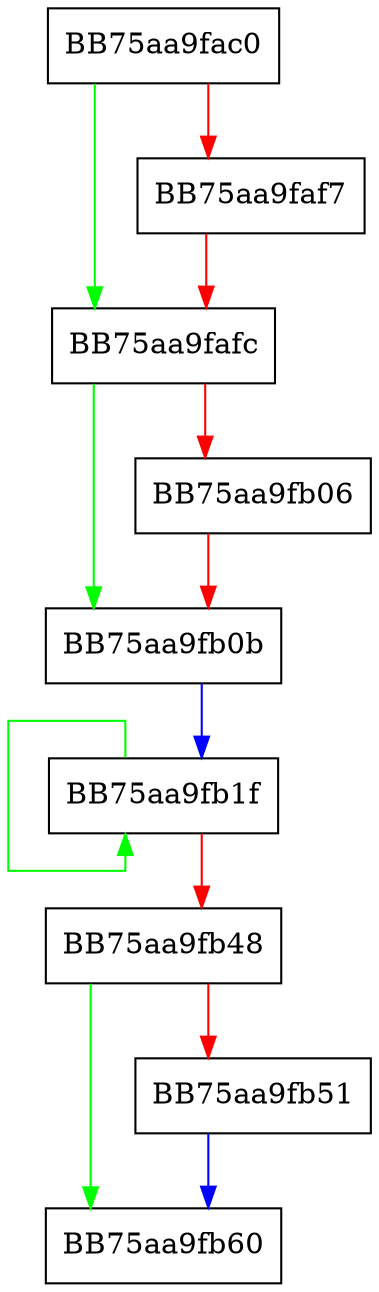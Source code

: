 digraph RpfAPI_LshashRelatedShort {
  node [shape="box"];
  graph [splines=ortho];
  BB75aa9fac0 -> BB75aa9fafc [color="green"];
  BB75aa9fac0 -> BB75aa9faf7 [color="red"];
  BB75aa9faf7 -> BB75aa9fafc [color="red"];
  BB75aa9fafc -> BB75aa9fb0b [color="green"];
  BB75aa9fafc -> BB75aa9fb06 [color="red"];
  BB75aa9fb06 -> BB75aa9fb0b [color="red"];
  BB75aa9fb0b -> BB75aa9fb1f [color="blue"];
  BB75aa9fb1f -> BB75aa9fb1f [color="green"];
  BB75aa9fb1f -> BB75aa9fb48 [color="red"];
  BB75aa9fb48 -> BB75aa9fb60 [color="green"];
  BB75aa9fb48 -> BB75aa9fb51 [color="red"];
  BB75aa9fb51 -> BB75aa9fb60 [color="blue"];
}
